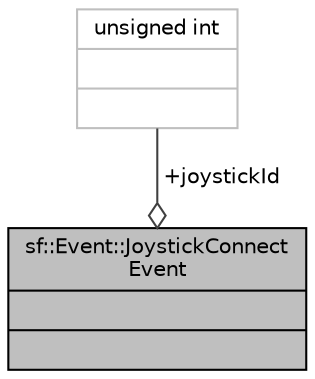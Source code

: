 digraph "sf::Event::JoystickConnectEvent"
{
 // LATEX_PDF_SIZE
  edge [fontname="Helvetica",fontsize="10",labelfontname="Helvetica",labelfontsize="10"];
  node [fontname="Helvetica",fontsize="10",shape=record];
  Node1 [label="{sf::Event::JoystickConnect\lEvent\n||}",height=0.2,width=0.4,color="black", fillcolor="grey75", style="filled", fontcolor="black",tooltip="Joystick connection events parameters (JoystickConnected, JoystickDisconnected)"];
  Node2 -> Node1 [color="grey25",fontsize="10",style="solid",label=" +joystickId" ,arrowhead="odiamond",fontname="Helvetica"];
  Node2 [label="{unsigned int\n||}",height=0.2,width=0.4,color="grey75", fillcolor="white", style="filled",tooltip=" "];
}
